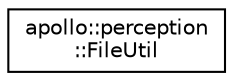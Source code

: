 digraph "Graphical Class Hierarchy"
{
  edge [fontname="Helvetica",fontsize="10",labelfontname="Helvetica",labelfontsize="10"];
  node [fontname="Helvetica",fontsize="10",shape=record];
  rankdir="LR";
  Node1 [label="apollo::perception\l::FileUtil",height=0.2,width=0.4,color="black", fillcolor="white", style="filled",URL="$classapollo_1_1perception_1_1FileUtil.html"];
}
